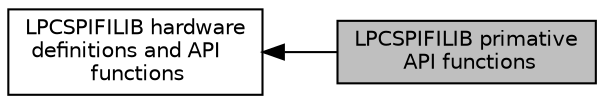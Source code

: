 digraph "LPCSPIFILIB primative API functions"
{
  edge [fontname="Helvetica",fontsize="10",labelfontname="Helvetica",labelfontsize="10"];
  node [fontname="Helvetica",fontsize="10",shape=record];
  rankdir=LR;
  Node0 [label="LPCSPIFILIB primative\l API functions",height=0.2,width=0.4,color="black", fillcolor="grey75", style="filled", fontcolor="black"];
  Node1 [label="LPCSPIFILIB hardware\l definitions and API\l functions",height=0.2,width=0.4,color="black", fillcolor="white", style="filled",URL="$group___l_p_c_s_p_i_f_i_l_i_b___h_w___a_p_i.html"];
  Node1->Node0 [shape=plaintext, dir="back", style="solid"];
}
